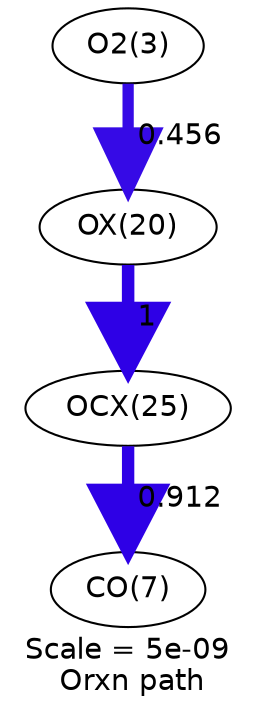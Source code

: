 digraph reaction_paths {
center=1;
s4 -> s22[fontname="Helvetica", style="setlinewidth(5.41)", arrowsize=2.7, color="0.7, 0.956, 0.9"
, label=" 0.456"];
s22 -> s27[fontname="Helvetica", style="setlinewidth(6)", arrowsize=3, color="0.7, 1.5, 0.9"
, label=" 1"];
s27 -> s8[fontname="Helvetica", style="setlinewidth(5.93)", arrowsize=2.97, color="0.7, 1.41, 0.9"
, label=" 0.912"];
s4 [ fontname="Helvetica", label="O2(3)"];
s8 [ fontname="Helvetica", label="CO(7)"];
s22 [ fontname="Helvetica", label="OX(20)"];
s27 [ fontname="Helvetica", label="OCX(25)"];
 label = "Scale = 5e-09\l Orxn path";
 fontname = "Helvetica";
}
